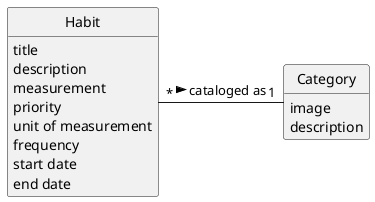 @startuml
skinparam monochrome true
skinparam packageStyle rectangle
skinparam shadowing false

skinparam classAttributeIconSize 0

hide circle
hide methods

class Habit {
    title
    description
    measurement
    priority
    unit of measurement
    frequency
    start date
    end date
}

class Category {
    image
    description
}

Habit "*" - "1" Category: cataloged as >
@enduml